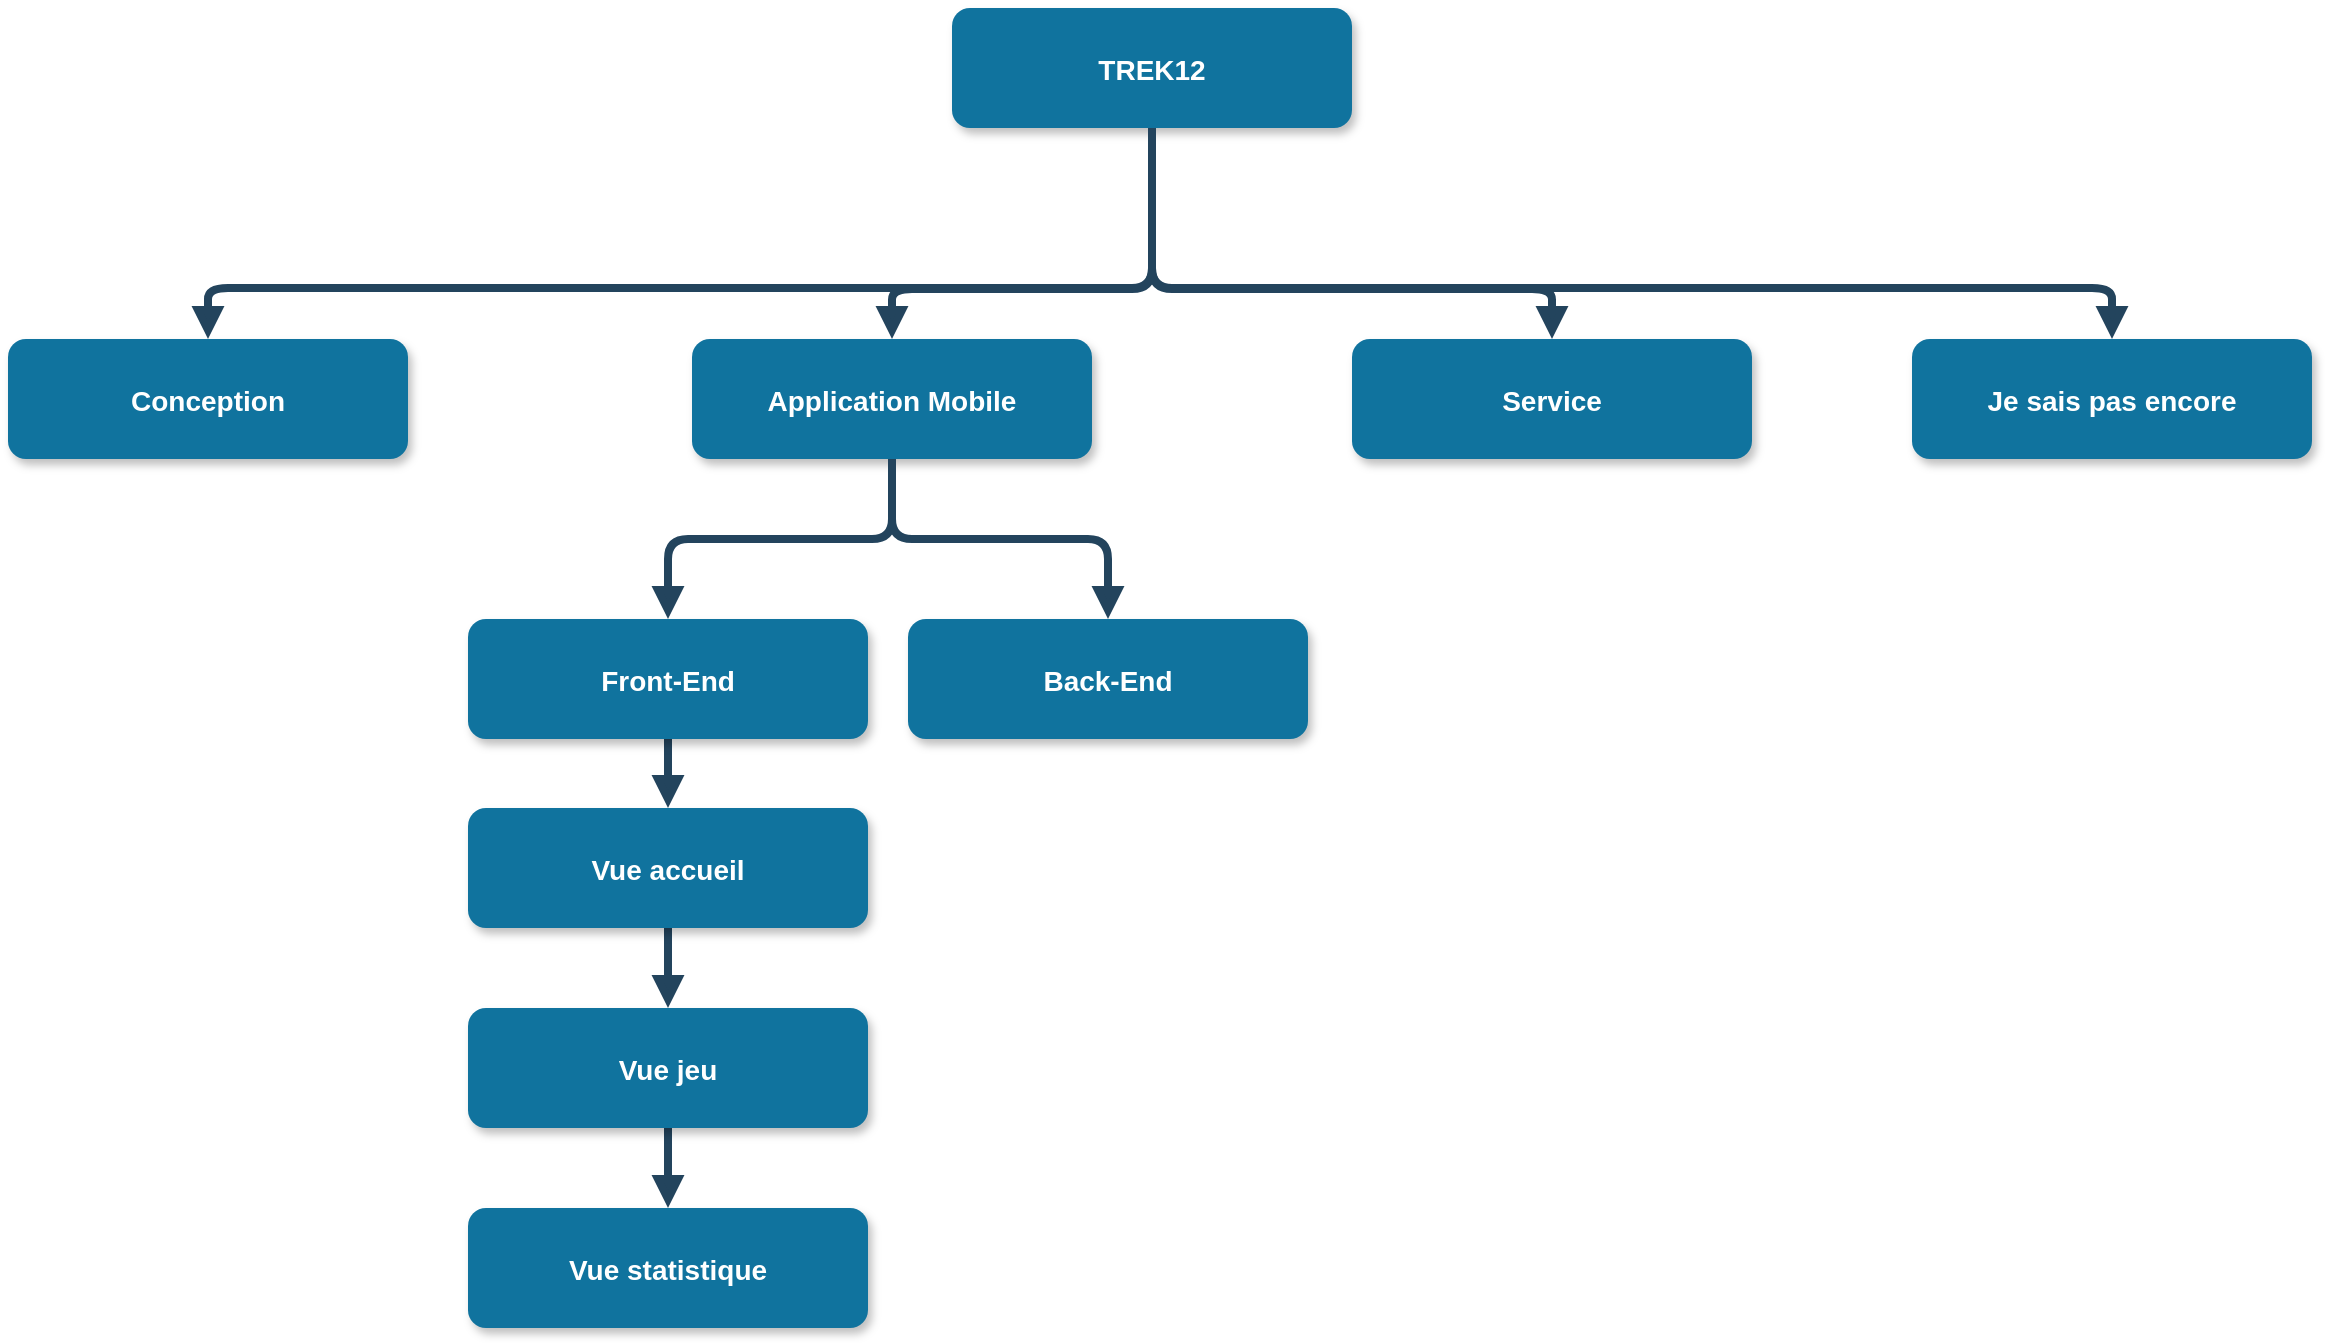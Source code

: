<mxfile version="20.8.15" type="github">
  <diagram name="Page-1" id="97916047-d0de-89f5-080d-49f4d83e522f">
    <mxGraphModel dx="2726" dy="2174" grid="1" gridSize="10" guides="1" tooltips="1" connect="1" arrows="1" fold="1" page="1" pageScale="1.5" pageWidth="1169" pageHeight="827" background="none" math="0" shadow="0">
      <root>
        <mxCell id="0" />
        <mxCell id="1" parent="0" />
        <mxCell id="2" value="TREK12" style="rounded=1;fillColor=#10739E;strokeColor=none;shadow=1;gradientColor=none;fontStyle=1;fontColor=#FFFFFF;fontSize=14;" parent="1" vertex="1">
          <mxGeometry x="672" y="40" width="200" height="60" as="geometry" />
        </mxCell>
        <mxCell id="fZZhu3fS9ZPbXQyFnpmu-62" value="" style="edgeStyle=orthogonalEdgeStyle;rounded=1;orthogonalLoop=1;jettySize=auto;html=1;startArrow=none;startFill=0;endArrow=block;endFill=1;strokeWidth=4;strokeColor=#23445d;" edge="1" parent="1" source="5" target="fZZhu3fS9ZPbXQyFnpmu-61">
          <mxGeometry relative="1" as="geometry" />
        </mxCell>
        <mxCell id="5" value="Application Mobile" style="rounded=1;fillColor=#10739E;strokeColor=none;shadow=1;gradientColor=none;fontStyle=1;fontColor=#FFFFFF;fontSize=14;" parent="1" vertex="1">
          <mxGeometry x="542" y="205.5" width="200" height="60" as="geometry" />
        </mxCell>
        <mxCell id="6" value="Service" style="rounded=1;fillColor=#10739E;strokeColor=none;shadow=1;gradientColor=none;fontStyle=1;fontColor=#FFFFFF;fontSize=14;" parent="1" vertex="1">
          <mxGeometry x="872" y="205.5" width="200" height="60" as="geometry" />
        </mxCell>
        <mxCell id="30" value="" style="edgeStyle=elbowEdgeStyle;elbow=vertical;strokeWidth=4;endArrow=block;endFill=1;fontStyle=1;strokeColor=#23445D;" parent="1" target="5" edge="1">
          <mxGeometry x="22" y="-84.5" width="100" height="100" as="geometry">
            <mxPoint x="772" y="155.5" as="sourcePoint" />
            <mxPoint x="122" y="-84.5" as="targetPoint" />
          </mxGeometry>
        </mxCell>
        <mxCell id="32" value="" style="edgeStyle=elbowEdgeStyle;elbow=vertical;strokeWidth=4;endArrow=block;endFill=1;fontStyle=1;strokeColor=#23445D;" parent="1" target="6" edge="1">
          <mxGeometry x="22" y="-84.5" width="100" height="100" as="geometry">
            <mxPoint x="772" y="155.5" as="sourcePoint" />
            <mxPoint x="122" y="-84.5" as="targetPoint" />
          </mxGeometry>
        </mxCell>
        <mxCell id="fZZhu3fS9ZPbXQyFnpmu-55" value="Je sais pas encore" style="rounded=1;fillColor=#10739E;strokeColor=none;shadow=1;gradientColor=none;fontStyle=1;fontColor=#FFFFFF;fontSize=14;" vertex="1" parent="1">
          <mxGeometry x="1152" y="205.5" width="200" height="60" as="geometry" />
        </mxCell>
        <mxCell id="fZZhu3fS9ZPbXQyFnpmu-57" value="" style="edgeStyle=elbowEdgeStyle;elbow=vertical;strokeWidth=4;endArrow=block;endFill=1;fontStyle=1;strokeColor=#23445D;entryX=0.5;entryY=0;entryDx=0;entryDy=0;" edge="1" parent="1" source="2" target="fZZhu3fS9ZPbXQyFnpmu-55">
          <mxGeometry x="20" y="-84.5" width="100" height="100" as="geometry">
            <mxPoint x="770" y="160" as="sourcePoint" />
            <mxPoint x="970" y="205.5" as="targetPoint" />
            <Array as="points">
              <mxPoint x="1010" y="180" />
            </Array>
          </mxGeometry>
        </mxCell>
        <mxCell id="fZZhu3fS9ZPbXQyFnpmu-58" value="Conception" style="rounded=1;fillColor=#10739E;strokeColor=none;shadow=1;gradientColor=none;fontStyle=1;fontColor=#FFFFFF;fontSize=14;" vertex="1" parent="1">
          <mxGeometry x="200" y="205.5" width="200" height="60" as="geometry" />
        </mxCell>
        <mxCell id="fZZhu3fS9ZPbXQyFnpmu-60" value="" style="edgeStyle=elbowEdgeStyle;elbow=vertical;strokeWidth=4;endArrow=block;endFill=1;fontStyle=1;strokeColor=#23445D;entryX=0.5;entryY=0;entryDx=0;entryDy=0;exitX=0.5;exitY=1;exitDx=0;exitDy=0;" edge="1" parent="1" source="2" target="fZZhu3fS9ZPbXQyFnpmu-58">
          <mxGeometry x="20" y="-84.5" width="100" height="100" as="geometry">
            <mxPoint x="770" y="155.5" as="sourcePoint" />
            <mxPoint x="640" y="205.5" as="targetPoint" />
            <Array as="points">
              <mxPoint x="530" y="180" />
            </Array>
          </mxGeometry>
        </mxCell>
        <mxCell id="fZZhu3fS9ZPbXQyFnpmu-68" value="" style="edgeStyle=orthogonalEdgeStyle;rounded=1;orthogonalLoop=1;jettySize=auto;html=1;strokeColor=#23445d;strokeWidth=4;startArrow=none;startFill=0;endArrow=block;endFill=1;" edge="1" parent="1" source="fZZhu3fS9ZPbXQyFnpmu-61" target="fZZhu3fS9ZPbXQyFnpmu-67">
          <mxGeometry relative="1" as="geometry" />
        </mxCell>
        <mxCell id="fZZhu3fS9ZPbXQyFnpmu-61" value="Front-End" style="rounded=1;fillColor=#10739E;strokeColor=none;shadow=1;gradientColor=none;fontStyle=1;fontColor=#FFFFFF;fontSize=14;" vertex="1" parent="1">
          <mxGeometry x="430" y="345.5" width="200" height="60" as="geometry" />
        </mxCell>
        <mxCell id="fZZhu3fS9ZPbXQyFnpmu-65" value="Back-End" style="rounded=1;fillColor=#10739E;strokeColor=none;shadow=1;gradientColor=none;fontStyle=1;fontColor=#FFFFFF;fontSize=14;" vertex="1" parent="1">
          <mxGeometry x="650" y="345.5" width="200" height="60" as="geometry" />
        </mxCell>
        <mxCell id="fZZhu3fS9ZPbXQyFnpmu-66" value="" style="edgeStyle=orthogonalEdgeStyle;rounded=1;orthogonalLoop=1;jettySize=auto;html=1;startArrow=none;startFill=0;endArrow=block;endFill=1;strokeWidth=4;strokeColor=#23445d;exitX=0.5;exitY=1;exitDx=0;exitDy=0;" edge="1" parent="1" source="5" target="fZZhu3fS9ZPbXQyFnpmu-65">
          <mxGeometry relative="1" as="geometry">
            <mxPoint x="859.996" y="265.5" as="sourcePoint" />
            <mxPoint x="767.996" y="345.5" as="targetPoint" />
          </mxGeometry>
        </mxCell>
        <mxCell id="fZZhu3fS9ZPbXQyFnpmu-70" value="" style="edgeStyle=orthogonalEdgeStyle;rounded=1;orthogonalLoop=1;jettySize=auto;html=1;strokeColor=#23445d;strokeWidth=4;startArrow=none;startFill=0;endArrow=block;endFill=1;" edge="1" parent="1" source="fZZhu3fS9ZPbXQyFnpmu-67" target="fZZhu3fS9ZPbXQyFnpmu-69">
          <mxGeometry relative="1" as="geometry" />
        </mxCell>
        <mxCell id="fZZhu3fS9ZPbXQyFnpmu-67" value="Vue accueil" style="rounded=1;fillColor=#10739E;strokeColor=none;shadow=1;gradientColor=none;fontStyle=1;fontColor=#FFFFFF;fontSize=14;" vertex="1" parent="1">
          <mxGeometry x="430" y="440" width="200" height="60" as="geometry" />
        </mxCell>
        <mxCell id="fZZhu3fS9ZPbXQyFnpmu-72" value="" style="edgeStyle=orthogonalEdgeStyle;rounded=1;orthogonalLoop=1;jettySize=auto;html=1;strokeColor=#23445d;strokeWidth=4;startArrow=none;startFill=0;endArrow=block;endFill=1;" edge="1" parent="1" source="fZZhu3fS9ZPbXQyFnpmu-69" target="fZZhu3fS9ZPbXQyFnpmu-71">
          <mxGeometry relative="1" as="geometry" />
        </mxCell>
        <mxCell id="fZZhu3fS9ZPbXQyFnpmu-69" value="Vue jeu" style="rounded=1;fillColor=#10739E;strokeColor=none;shadow=1;gradientColor=none;fontStyle=1;fontColor=#FFFFFF;fontSize=14;" vertex="1" parent="1">
          <mxGeometry x="430" y="540" width="200" height="60" as="geometry" />
        </mxCell>
        <mxCell id="fZZhu3fS9ZPbXQyFnpmu-71" value="Vue statistique" style="rounded=1;fillColor=#10739E;strokeColor=none;shadow=1;gradientColor=none;fontStyle=1;fontColor=#FFFFFF;fontSize=14;" vertex="1" parent="1">
          <mxGeometry x="430" y="640" width="200" height="60" as="geometry" />
        </mxCell>
      </root>
    </mxGraphModel>
  </diagram>
</mxfile>

